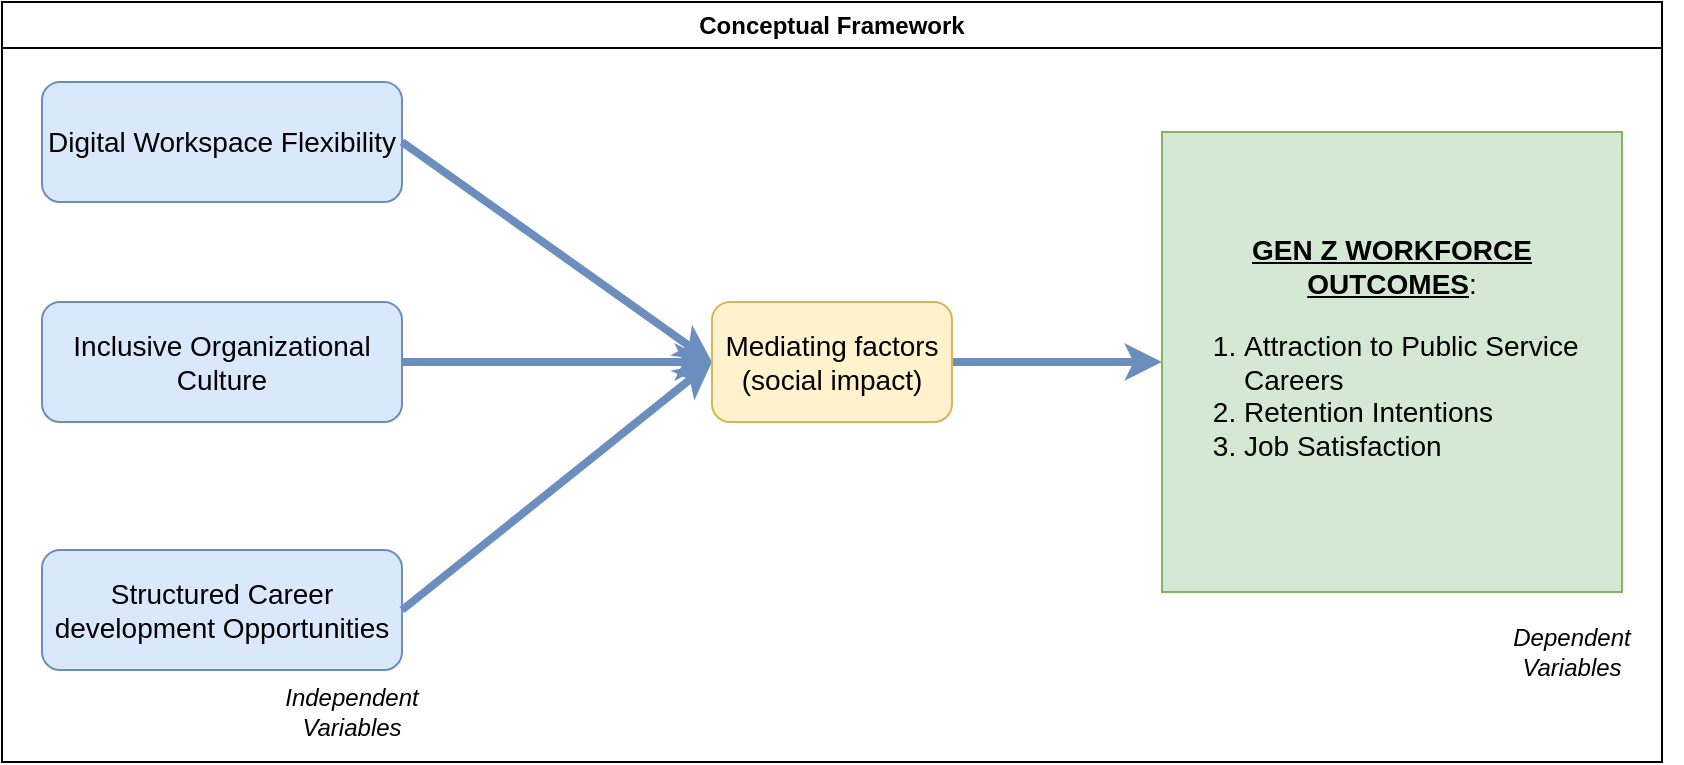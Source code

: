 <mxfile version="28.1.1">
  <diagram name="Page-1" id="jhgJt_G7YFyB41-Mo6Ic">
    <mxGraphModel dx="1042" dy="510" grid="1" gridSize="10" guides="1" tooltips="1" connect="1" arrows="1" fold="1" page="1" pageScale="1" pageWidth="1169" pageHeight="827" math="0" shadow="0">
      <root>
        <mxCell id="0" />
        <mxCell id="1" parent="0" />
        <mxCell id="HTjFdAjGfD-o40c4ycTg-1" value="Digital Workspace Flexibility" style="rounded=1;whiteSpace=wrap;html=1;fillColor=#dae8fc;strokeColor=#6c8ebf;fontSize=14;" vertex="1" parent="1">
          <mxGeometry x="190" y="120" width="180" height="60" as="geometry" />
        </mxCell>
        <mxCell id="HTjFdAjGfD-o40c4ycTg-3" value="Structured Career development Opportunities" style="rounded=1;whiteSpace=wrap;html=1;fillColor=#dae8fc;strokeColor=#6c8ebf;fontSize=14;" vertex="1" parent="1">
          <mxGeometry x="190" y="354" width="180" height="60" as="geometry" />
        </mxCell>
        <mxCell id="HTjFdAjGfD-o40c4ycTg-7" value="" style="edgeStyle=orthogonalEdgeStyle;rounded=0;orthogonalLoop=1;jettySize=auto;html=1;entryX=0;entryY=0.5;entryDx=0;entryDy=0;strokeWidth=4;fillColor=#dae8fc;strokeColor=#6c8ebf;" edge="1" parent="1" source="HTjFdAjGfD-o40c4ycTg-4" target="HTjFdAjGfD-o40c4ycTg-5">
          <mxGeometry relative="1" as="geometry">
            <mxPoint x="690" y="260" as="targetPoint" />
          </mxGeometry>
        </mxCell>
        <mxCell id="HTjFdAjGfD-o40c4ycTg-5" value="&lt;div&gt;&lt;font&gt;&lt;b&gt;&lt;u&gt;GEN Z WORKFORCE OUTCOMES&lt;/u&gt;&lt;/b&gt;:&lt;/font&gt;&lt;/div&gt;&lt;div align=&quot;left&quot;&gt;&lt;ol&gt;&lt;li&gt;&lt;font&gt;Attraction to Public Service Careers&lt;/font&gt;&lt;/li&gt;&lt;li&gt;&lt;font&gt;Retention Intentions&lt;/font&gt;&lt;/li&gt;&lt;li&gt;&lt;font&gt;Job Satisfaction&lt;/font&gt;&lt;/li&gt;&lt;/ol&gt;&lt;/div&gt;" style="whiteSpace=wrap;html=1;aspect=fixed;fillColor=#d5e8d4;strokeColor=#82b366;fontSize=14;" vertex="1" parent="1">
          <mxGeometry x="750" y="145" width="230" height="230" as="geometry" />
        </mxCell>
        <mxCell id="HTjFdAjGfD-o40c4ycTg-14" value="" style="endArrow=classic;html=1;rounded=0;exitX=1;exitY=0.5;exitDx=0;exitDy=0;entryX=0;entryY=0.5;entryDx=0;entryDy=0;strokeWidth=4;fillColor=#dae8fc;strokeColor=#6c8ebf;" edge="1" parent="1" source="HTjFdAjGfD-o40c4ycTg-1" target="HTjFdAjGfD-o40c4ycTg-4">
          <mxGeometry width="50" height="50" relative="1" as="geometry">
            <mxPoint x="510" y="300" as="sourcePoint" />
            <mxPoint x="560" y="250" as="targetPoint" />
          </mxGeometry>
        </mxCell>
        <mxCell id="HTjFdAjGfD-o40c4ycTg-15" value="" style="endArrow=classic;html=1;rounded=0;exitX=1;exitY=0.5;exitDx=0;exitDy=0;entryX=0;entryY=0.5;entryDx=0;entryDy=0;strokeWidth=4;fillColor=#dae8fc;strokeColor=#6c8ebf;" edge="1" parent="1" source="HTjFdAjGfD-o40c4ycTg-3" target="HTjFdAjGfD-o40c4ycTg-4">
          <mxGeometry width="50" height="50" relative="1" as="geometry">
            <mxPoint x="510" y="300" as="sourcePoint" />
            <mxPoint x="560" y="250" as="targetPoint" />
          </mxGeometry>
        </mxCell>
        <mxCell id="HTjFdAjGfD-o40c4ycTg-17" value="Conceptual Framework" style="swimlane;whiteSpace=wrap;html=1;" vertex="1" parent="1">
          <mxGeometry x="170" y="80" width="830" height="380" as="geometry" />
        </mxCell>
        <mxCell id="HTjFdAjGfD-o40c4ycTg-2" value="Inclusive Organizational Culture" style="rounded=1;whiteSpace=wrap;html=1;fillColor=#dae8fc;strokeColor=#6c8ebf;fontSize=14;" vertex="1" parent="HTjFdAjGfD-o40c4ycTg-17">
          <mxGeometry x="20" y="150" width="180" height="60" as="geometry" />
        </mxCell>
        <mxCell id="HTjFdAjGfD-o40c4ycTg-18" value="Independent Variables" style="text;html=1;align=center;verticalAlign=middle;whiteSpace=wrap;rounded=0;fontStyle=2" vertex="1" parent="HTjFdAjGfD-o40c4ycTg-17">
          <mxGeometry x="130" y="340" width="90" height="30" as="geometry" />
        </mxCell>
        <mxCell id="HTjFdAjGfD-o40c4ycTg-19" value="Dependent Variables" style="text;html=1;align=center;verticalAlign=middle;whiteSpace=wrap;rounded=0;fontStyle=2" vertex="1" parent="HTjFdAjGfD-o40c4ycTg-17">
          <mxGeometry x="730" y="310" width="110" height="30" as="geometry" />
        </mxCell>
        <mxCell id="HTjFdAjGfD-o40c4ycTg-4" value="Mediating factors (social impact)" style="rounded=1;whiteSpace=wrap;html=1;fontSize=14;fillColor=#fff2cc;strokeColor=#d6b656;" vertex="1" parent="HTjFdAjGfD-o40c4ycTg-17">
          <mxGeometry x="355" y="150" width="120" height="60" as="geometry" />
        </mxCell>
        <mxCell id="HTjFdAjGfD-o40c4ycTg-11" value="" style="edgeStyle=orthogonalEdgeStyle;rounded=0;orthogonalLoop=1;jettySize=auto;html=1;entryX=0;entryY=0.5;entryDx=0;entryDy=0;strokeWidth=4;fillColor=#dae8fc;strokeColor=#6c8ebf;" edge="1" parent="HTjFdAjGfD-o40c4ycTg-17" source="HTjFdAjGfD-o40c4ycTg-2" target="HTjFdAjGfD-o40c4ycTg-4">
          <mxGeometry relative="1" as="geometry">
            <mxPoint x="280" y="180" as="targetPoint" />
          </mxGeometry>
        </mxCell>
      </root>
    </mxGraphModel>
  </diagram>
</mxfile>
